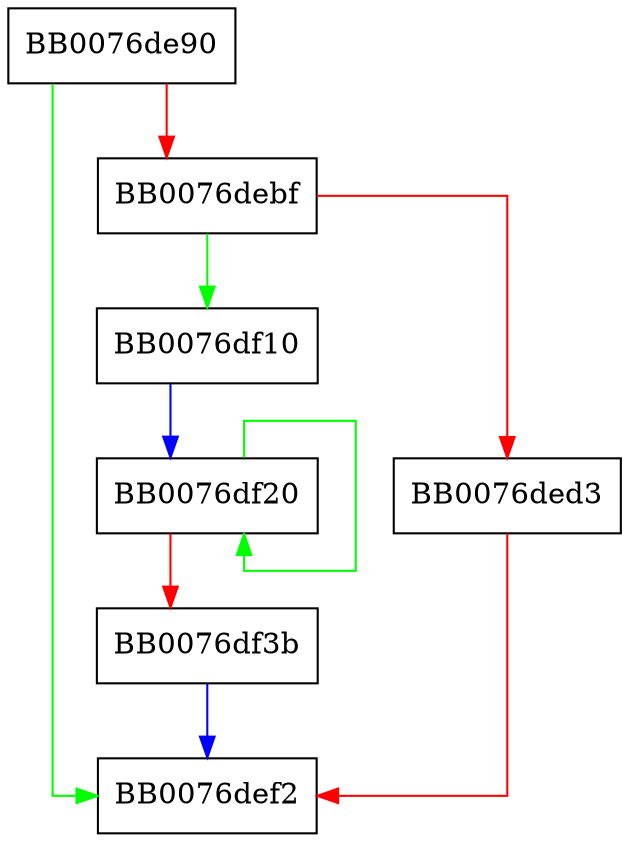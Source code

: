 digraph sm4_ecb_cipher {
  node [shape="box"];
  graph [splines=ortho];
  BB0076de90 -> BB0076def2 [color="green"];
  BB0076de90 -> BB0076debf [color="red"];
  BB0076debf -> BB0076df10 [color="green"];
  BB0076debf -> BB0076ded3 [color="red"];
  BB0076ded3 -> BB0076def2 [color="red"];
  BB0076df10 -> BB0076df20 [color="blue"];
  BB0076df20 -> BB0076df20 [color="green"];
  BB0076df20 -> BB0076df3b [color="red"];
  BB0076df3b -> BB0076def2 [color="blue"];
}